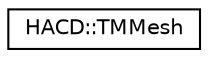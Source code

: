 digraph "Graphical Class Hierarchy"
{
  edge [fontname="Helvetica",fontsize="10",labelfontname="Helvetica",labelfontsize="10"];
  node [fontname="Helvetica",fontsize="10",shape=record];
  rankdir="LR";
  Node1 [label="HACD::TMMesh",height=0.2,width=0.4,color="black", fillcolor="white", style="filled",URL="$class_h_a_c_d_1_1_t_m_mesh.html",tooltip="triangular manifold mesh data structure. "];
}
